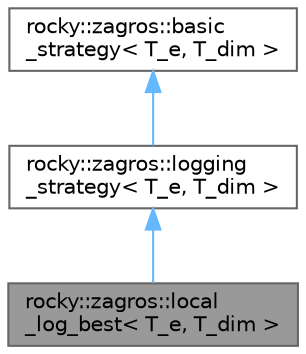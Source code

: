 digraph "rocky::zagros::local_log_best&lt; T_e, T_dim &gt;"
{
 // LATEX_PDF_SIZE
  bgcolor="transparent";
  edge [fontname=Helvetica,fontsize=10,labelfontname=Helvetica,labelfontsize=10];
  node [fontname=Helvetica,fontsize=10,shape=box,height=0.2,width=0.4];
  Node1 [label="rocky::zagros::local\l_log_best\< T_e, T_dim \>",height=0.2,width=0.4,color="gray40", fillcolor="grey60", style="filled", fontcolor="black",tooltip="Log the best solution in the container in a csv file."];
  Node2 -> Node1 [dir="back",color="steelblue1",style="solid"];
  Node2 [label="rocky::zagros::logging\l_strategy\< T_e, T_dim \>",height=0.2,width=0.4,color="gray40", fillcolor="white", style="filled",URL="$classrocky_1_1zagros_1_1logging__strategy.html",tooltip="Interface for logging strategies."];
  Node3 -> Node2 [dir="back",color="steelblue1",style="solid"];
  Node3 [label="rocky::zagros::basic\l_strategy\< T_e, T_dim \>",height=0.2,width=0.4,color="gray40", fillcolor="white", style="filled",URL="$classrocky_1_1zagros_1_1basic__strategy.html",tooltip="Interface for all strategies."];
}
